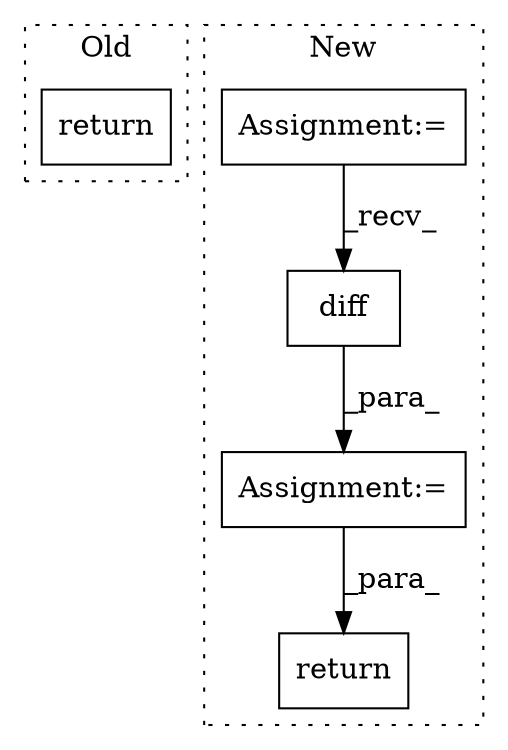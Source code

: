 digraph G {
subgraph cluster0 {
1 [label="return" a="41" s="673" l="7" shape="box"];
label = "Old";
style="dotted";
}
subgraph cluster1 {
2 [label="diff" a="32" s="1012,1022" l="5,1" shape="box"];
3 [label="Assignment:=" a="7" s="815" l="12" shape="box"];
4 [label="return" a="41" s="1029" l="7" shape="box"];
5 [label="Assignment:=" a="7" s="998" l="1" shape="box"];
label = "New";
style="dotted";
}
2 -> 5 [label="_para_"];
3 -> 2 [label="_recv_"];
5 -> 4 [label="_para_"];
}